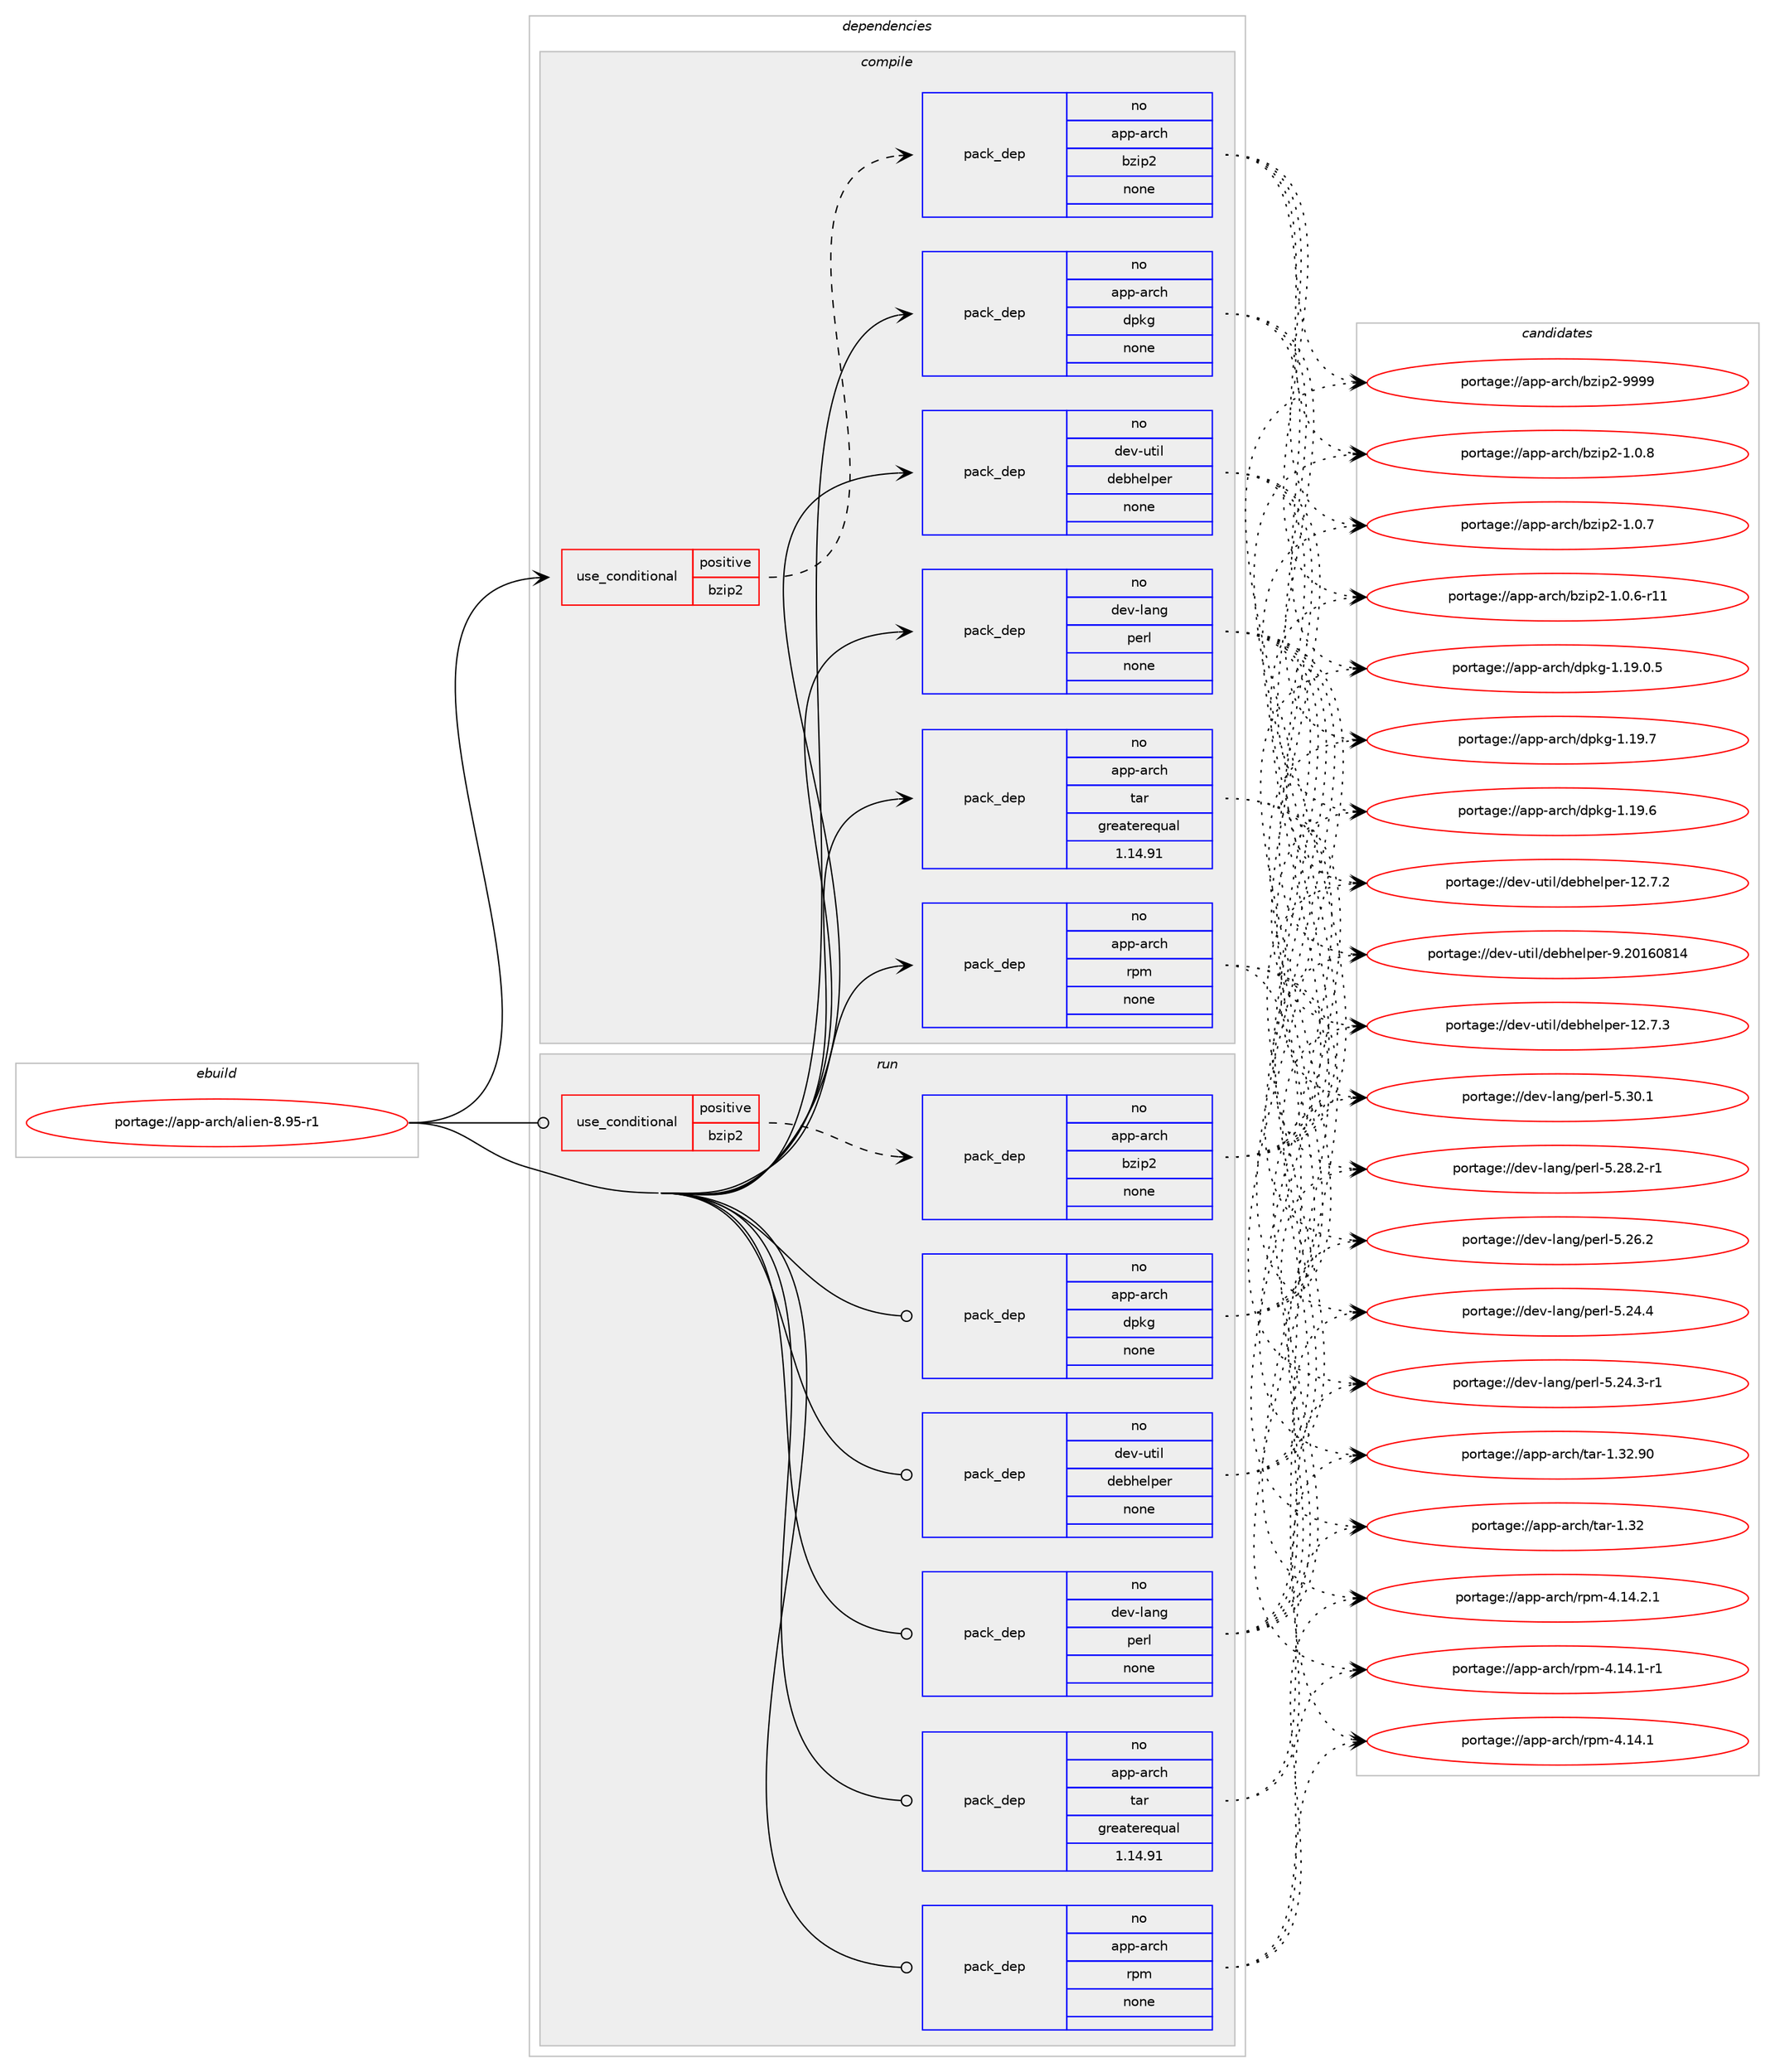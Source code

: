 digraph prolog {

# *************
# Graph options
# *************

newrank=true;
concentrate=true;
compound=true;
graph [rankdir=LR,fontname=Helvetica,fontsize=10,ranksep=1.5];#, ranksep=2.5, nodesep=0.2];
edge  [arrowhead=vee];
node  [fontname=Helvetica,fontsize=10];

# **********
# The ebuild
# **********

subgraph cluster_leftcol {
color=gray;
label=<<i>ebuild</i>>;
id [label="portage://app-arch/alien-8.95-r1", color=red, width=4, href="../app-arch/alien-8.95-r1.svg"];
}

# ****************
# The dependencies
# ****************

subgraph cluster_midcol {
color=gray;
label=<<i>dependencies</i>>;
subgraph cluster_compile {
fillcolor="#eeeeee";
style=filled;
label=<<i>compile</i>>;
subgraph cond153417 {
dependency649825 [label=<<TABLE BORDER="0" CELLBORDER="1" CELLSPACING="0" CELLPADDING="4"><TR><TD ROWSPAN="3" CELLPADDING="10">use_conditional</TD></TR><TR><TD>positive</TD></TR><TR><TD>bzip2</TD></TR></TABLE>>, shape=none, color=red];
subgraph pack487758 {
dependency649826 [label=<<TABLE BORDER="0" CELLBORDER="1" CELLSPACING="0" CELLPADDING="4" WIDTH="220"><TR><TD ROWSPAN="6" CELLPADDING="30">pack_dep</TD></TR><TR><TD WIDTH="110">no</TD></TR><TR><TD>app-arch</TD></TR><TR><TD>bzip2</TD></TR><TR><TD>none</TD></TR><TR><TD></TD></TR></TABLE>>, shape=none, color=blue];
}
dependency649825:e -> dependency649826:w [weight=20,style="dashed",arrowhead="vee"];
}
id:e -> dependency649825:w [weight=20,style="solid",arrowhead="vee"];
subgraph pack487759 {
dependency649827 [label=<<TABLE BORDER="0" CELLBORDER="1" CELLSPACING="0" CELLPADDING="4" WIDTH="220"><TR><TD ROWSPAN="6" CELLPADDING="30">pack_dep</TD></TR><TR><TD WIDTH="110">no</TD></TR><TR><TD>app-arch</TD></TR><TR><TD>dpkg</TD></TR><TR><TD>none</TD></TR><TR><TD></TD></TR></TABLE>>, shape=none, color=blue];
}
id:e -> dependency649827:w [weight=20,style="solid",arrowhead="vee"];
subgraph pack487760 {
dependency649828 [label=<<TABLE BORDER="0" CELLBORDER="1" CELLSPACING="0" CELLPADDING="4" WIDTH="220"><TR><TD ROWSPAN="6" CELLPADDING="30">pack_dep</TD></TR><TR><TD WIDTH="110">no</TD></TR><TR><TD>app-arch</TD></TR><TR><TD>rpm</TD></TR><TR><TD>none</TD></TR><TR><TD></TD></TR></TABLE>>, shape=none, color=blue];
}
id:e -> dependency649828:w [weight=20,style="solid",arrowhead="vee"];
subgraph pack487761 {
dependency649829 [label=<<TABLE BORDER="0" CELLBORDER="1" CELLSPACING="0" CELLPADDING="4" WIDTH="220"><TR><TD ROWSPAN="6" CELLPADDING="30">pack_dep</TD></TR><TR><TD WIDTH="110">no</TD></TR><TR><TD>app-arch</TD></TR><TR><TD>tar</TD></TR><TR><TD>greaterequal</TD></TR><TR><TD>1.14.91</TD></TR></TABLE>>, shape=none, color=blue];
}
id:e -> dependency649829:w [weight=20,style="solid",arrowhead="vee"];
subgraph pack487762 {
dependency649830 [label=<<TABLE BORDER="0" CELLBORDER="1" CELLSPACING="0" CELLPADDING="4" WIDTH="220"><TR><TD ROWSPAN="6" CELLPADDING="30">pack_dep</TD></TR><TR><TD WIDTH="110">no</TD></TR><TR><TD>dev-lang</TD></TR><TR><TD>perl</TD></TR><TR><TD>none</TD></TR><TR><TD></TD></TR></TABLE>>, shape=none, color=blue];
}
id:e -> dependency649830:w [weight=20,style="solid",arrowhead="vee"];
subgraph pack487763 {
dependency649831 [label=<<TABLE BORDER="0" CELLBORDER="1" CELLSPACING="0" CELLPADDING="4" WIDTH="220"><TR><TD ROWSPAN="6" CELLPADDING="30">pack_dep</TD></TR><TR><TD WIDTH="110">no</TD></TR><TR><TD>dev-util</TD></TR><TR><TD>debhelper</TD></TR><TR><TD>none</TD></TR><TR><TD></TD></TR></TABLE>>, shape=none, color=blue];
}
id:e -> dependency649831:w [weight=20,style="solid",arrowhead="vee"];
}
subgraph cluster_compileandrun {
fillcolor="#eeeeee";
style=filled;
label=<<i>compile and run</i>>;
}
subgraph cluster_run {
fillcolor="#eeeeee";
style=filled;
label=<<i>run</i>>;
subgraph cond153418 {
dependency649832 [label=<<TABLE BORDER="0" CELLBORDER="1" CELLSPACING="0" CELLPADDING="4"><TR><TD ROWSPAN="3" CELLPADDING="10">use_conditional</TD></TR><TR><TD>positive</TD></TR><TR><TD>bzip2</TD></TR></TABLE>>, shape=none, color=red];
subgraph pack487764 {
dependency649833 [label=<<TABLE BORDER="0" CELLBORDER="1" CELLSPACING="0" CELLPADDING="4" WIDTH="220"><TR><TD ROWSPAN="6" CELLPADDING="30">pack_dep</TD></TR><TR><TD WIDTH="110">no</TD></TR><TR><TD>app-arch</TD></TR><TR><TD>bzip2</TD></TR><TR><TD>none</TD></TR><TR><TD></TD></TR></TABLE>>, shape=none, color=blue];
}
dependency649832:e -> dependency649833:w [weight=20,style="dashed",arrowhead="vee"];
}
id:e -> dependency649832:w [weight=20,style="solid",arrowhead="odot"];
subgraph pack487765 {
dependency649834 [label=<<TABLE BORDER="0" CELLBORDER="1" CELLSPACING="0" CELLPADDING="4" WIDTH="220"><TR><TD ROWSPAN="6" CELLPADDING="30">pack_dep</TD></TR><TR><TD WIDTH="110">no</TD></TR><TR><TD>app-arch</TD></TR><TR><TD>dpkg</TD></TR><TR><TD>none</TD></TR><TR><TD></TD></TR></TABLE>>, shape=none, color=blue];
}
id:e -> dependency649834:w [weight=20,style="solid",arrowhead="odot"];
subgraph pack487766 {
dependency649835 [label=<<TABLE BORDER="0" CELLBORDER="1" CELLSPACING="0" CELLPADDING="4" WIDTH="220"><TR><TD ROWSPAN="6" CELLPADDING="30">pack_dep</TD></TR><TR><TD WIDTH="110">no</TD></TR><TR><TD>app-arch</TD></TR><TR><TD>rpm</TD></TR><TR><TD>none</TD></TR><TR><TD></TD></TR></TABLE>>, shape=none, color=blue];
}
id:e -> dependency649835:w [weight=20,style="solid",arrowhead="odot"];
subgraph pack487767 {
dependency649836 [label=<<TABLE BORDER="0" CELLBORDER="1" CELLSPACING="0" CELLPADDING="4" WIDTH="220"><TR><TD ROWSPAN="6" CELLPADDING="30">pack_dep</TD></TR><TR><TD WIDTH="110">no</TD></TR><TR><TD>app-arch</TD></TR><TR><TD>tar</TD></TR><TR><TD>greaterequal</TD></TR><TR><TD>1.14.91</TD></TR></TABLE>>, shape=none, color=blue];
}
id:e -> dependency649836:w [weight=20,style="solid",arrowhead="odot"];
subgraph pack487768 {
dependency649837 [label=<<TABLE BORDER="0" CELLBORDER="1" CELLSPACING="0" CELLPADDING="4" WIDTH="220"><TR><TD ROWSPAN="6" CELLPADDING="30">pack_dep</TD></TR><TR><TD WIDTH="110">no</TD></TR><TR><TD>dev-lang</TD></TR><TR><TD>perl</TD></TR><TR><TD>none</TD></TR><TR><TD></TD></TR></TABLE>>, shape=none, color=blue];
}
id:e -> dependency649837:w [weight=20,style="solid",arrowhead="odot"];
subgraph pack487769 {
dependency649838 [label=<<TABLE BORDER="0" CELLBORDER="1" CELLSPACING="0" CELLPADDING="4" WIDTH="220"><TR><TD ROWSPAN="6" CELLPADDING="30">pack_dep</TD></TR><TR><TD WIDTH="110">no</TD></TR><TR><TD>dev-util</TD></TR><TR><TD>debhelper</TD></TR><TR><TD>none</TD></TR><TR><TD></TD></TR></TABLE>>, shape=none, color=blue];
}
id:e -> dependency649838:w [weight=20,style="solid",arrowhead="odot"];
}
}

# **************
# The candidates
# **************

subgraph cluster_choices {
rank=same;
color=gray;
label=<<i>candidates</i>>;

subgraph choice487758 {
color=black;
nodesep=1;
choice971121124597114991044798122105112504557575757 [label="portage://app-arch/bzip2-9999", color=red, width=4,href="../app-arch/bzip2-9999.svg"];
choice97112112459711499104479812210511250454946484656 [label="portage://app-arch/bzip2-1.0.8", color=red, width=4,href="../app-arch/bzip2-1.0.8.svg"];
choice97112112459711499104479812210511250454946484655 [label="portage://app-arch/bzip2-1.0.7", color=red, width=4,href="../app-arch/bzip2-1.0.7.svg"];
choice97112112459711499104479812210511250454946484654451144949 [label="portage://app-arch/bzip2-1.0.6-r11", color=red, width=4,href="../app-arch/bzip2-1.0.6-r11.svg"];
dependency649826:e -> choice971121124597114991044798122105112504557575757:w [style=dotted,weight="100"];
dependency649826:e -> choice97112112459711499104479812210511250454946484656:w [style=dotted,weight="100"];
dependency649826:e -> choice97112112459711499104479812210511250454946484655:w [style=dotted,weight="100"];
dependency649826:e -> choice97112112459711499104479812210511250454946484654451144949:w [style=dotted,weight="100"];
}
subgraph choice487759 {
color=black;
nodesep=1;
choice971121124597114991044710011210710345494649574655 [label="portage://app-arch/dpkg-1.19.7", color=red, width=4,href="../app-arch/dpkg-1.19.7.svg"];
choice971121124597114991044710011210710345494649574654 [label="portage://app-arch/dpkg-1.19.6", color=red, width=4,href="../app-arch/dpkg-1.19.6.svg"];
choice9711211245971149910447100112107103454946495746484653 [label="portage://app-arch/dpkg-1.19.0.5", color=red, width=4,href="../app-arch/dpkg-1.19.0.5.svg"];
dependency649827:e -> choice971121124597114991044710011210710345494649574655:w [style=dotted,weight="100"];
dependency649827:e -> choice971121124597114991044710011210710345494649574654:w [style=dotted,weight="100"];
dependency649827:e -> choice9711211245971149910447100112107103454946495746484653:w [style=dotted,weight="100"];
}
subgraph choice487760 {
color=black;
nodesep=1;
choice9711211245971149910447114112109455246495246504649 [label="portage://app-arch/rpm-4.14.2.1", color=red, width=4,href="../app-arch/rpm-4.14.2.1.svg"];
choice9711211245971149910447114112109455246495246494511449 [label="portage://app-arch/rpm-4.14.1-r1", color=red, width=4,href="../app-arch/rpm-4.14.1-r1.svg"];
choice971121124597114991044711411210945524649524649 [label="portage://app-arch/rpm-4.14.1", color=red, width=4,href="../app-arch/rpm-4.14.1.svg"];
dependency649828:e -> choice9711211245971149910447114112109455246495246504649:w [style=dotted,weight="100"];
dependency649828:e -> choice9711211245971149910447114112109455246495246494511449:w [style=dotted,weight="100"];
dependency649828:e -> choice971121124597114991044711411210945524649524649:w [style=dotted,weight="100"];
}
subgraph choice487761 {
color=black;
nodesep=1;
choice9711211245971149910447116971144549465150465748 [label="portage://app-arch/tar-1.32.90", color=red, width=4,href="../app-arch/tar-1.32.90.svg"];
choice9711211245971149910447116971144549465150 [label="portage://app-arch/tar-1.32", color=red, width=4,href="../app-arch/tar-1.32.svg"];
dependency649829:e -> choice9711211245971149910447116971144549465150465748:w [style=dotted,weight="100"];
dependency649829:e -> choice9711211245971149910447116971144549465150:w [style=dotted,weight="100"];
}
subgraph choice487762 {
color=black;
nodesep=1;
choice10010111845108971101034711210111410845534651484649 [label="portage://dev-lang/perl-5.30.1", color=red, width=4,href="../dev-lang/perl-5.30.1.svg"];
choice100101118451089711010347112101114108455346505646504511449 [label="portage://dev-lang/perl-5.28.2-r1", color=red, width=4,href="../dev-lang/perl-5.28.2-r1.svg"];
choice10010111845108971101034711210111410845534650544650 [label="portage://dev-lang/perl-5.26.2", color=red, width=4,href="../dev-lang/perl-5.26.2.svg"];
choice10010111845108971101034711210111410845534650524652 [label="portage://dev-lang/perl-5.24.4", color=red, width=4,href="../dev-lang/perl-5.24.4.svg"];
choice100101118451089711010347112101114108455346505246514511449 [label="portage://dev-lang/perl-5.24.3-r1", color=red, width=4,href="../dev-lang/perl-5.24.3-r1.svg"];
dependency649830:e -> choice10010111845108971101034711210111410845534651484649:w [style=dotted,weight="100"];
dependency649830:e -> choice100101118451089711010347112101114108455346505646504511449:w [style=dotted,weight="100"];
dependency649830:e -> choice10010111845108971101034711210111410845534650544650:w [style=dotted,weight="100"];
dependency649830:e -> choice10010111845108971101034711210111410845534650524652:w [style=dotted,weight="100"];
dependency649830:e -> choice100101118451089711010347112101114108455346505246514511449:w [style=dotted,weight="100"];
}
subgraph choice487763 {
color=black;
nodesep=1;
choice1001011184511711610510847100101981041011081121011144557465048495448564952 [label="portage://dev-util/debhelper-9.20160814", color=red, width=4,href="../dev-util/debhelper-9.20160814.svg"];
choice10010111845117116105108471001019810410110811210111445495046554651 [label="portage://dev-util/debhelper-12.7.3", color=red, width=4,href="../dev-util/debhelper-12.7.3.svg"];
choice10010111845117116105108471001019810410110811210111445495046554650 [label="portage://dev-util/debhelper-12.7.2", color=red, width=4,href="../dev-util/debhelper-12.7.2.svg"];
dependency649831:e -> choice1001011184511711610510847100101981041011081121011144557465048495448564952:w [style=dotted,weight="100"];
dependency649831:e -> choice10010111845117116105108471001019810410110811210111445495046554651:w [style=dotted,weight="100"];
dependency649831:e -> choice10010111845117116105108471001019810410110811210111445495046554650:w [style=dotted,weight="100"];
}
subgraph choice487764 {
color=black;
nodesep=1;
choice971121124597114991044798122105112504557575757 [label="portage://app-arch/bzip2-9999", color=red, width=4,href="../app-arch/bzip2-9999.svg"];
choice97112112459711499104479812210511250454946484656 [label="portage://app-arch/bzip2-1.0.8", color=red, width=4,href="../app-arch/bzip2-1.0.8.svg"];
choice97112112459711499104479812210511250454946484655 [label="portage://app-arch/bzip2-1.0.7", color=red, width=4,href="../app-arch/bzip2-1.0.7.svg"];
choice97112112459711499104479812210511250454946484654451144949 [label="portage://app-arch/bzip2-1.0.6-r11", color=red, width=4,href="../app-arch/bzip2-1.0.6-r11.svg"];
dependency649833:e -> choice971121124597114991044798122105112504557575757:w [style=dotted,weight="100"];
dependency649833:e -> choice97112112459711499104479812210511250454946484656:w [style=dotted,weight="100"];
dependency649833:e -> choice97112112459711499104479812210511250454946484655:w [style=dotted,weight="100"];
dependency649833:e -> choice97112112459711499104479812210511250454946484654451144949:w [style=dotted,weight="100"];
}
subgraph choice487765 {
color=black;
nodesep=1;
choice971121124597114991044710011210710345494649574655 [label="portage://app-arch/dpkg-1.19.7", color=red, width=4,href="../app-arch/dpkg-1.19.7.svg"];
choice971121124597114991044710011210710345494649574654 [label="portage://app-arch/dpkg-1.19.6", color=red, width=4,href="../app-arch/dpkg-1.19.6.svg"];
choice9711211245971149910447100112107103454946495746484653 [label="portage://app-arch/dpkg-1.19.0.5", color=red, width=4,href="../app-arch/dpkg-1.19.0.5.svg"];
dependency649834:e -> choice971121124597114991044710011210710345494649574655:w [style=dotted,weight="100"];
dependency649834:e -> choice971121124597114991044710011210710345494649574654:w [style=dotted,weight="100"];
dependency649834:e -> choice9711211245971149910447100112107103454946495746484653:w [style=dotted,weight="100"];
}
subgraph choice487766 {
color=black;
nodesep=1;
choice9711211245971149910447114112109455246495246504649 [label="portage://app-arch/rpm-4.14.2.1", color=red, width=4,href="../app-arch/rpm-4.14.2.1.svg"];
choice9711211245971149910447114112109455246495246494511449 [label="portage://app-arch/rpm-4.14.1-r1", color=red, width=4,href="../app-arch/rpm-4.14.1-r1.svg"];
choice971121124597114991044711411210945524649524649 [label="portage://app-arch/rpm-4.14.1", color=red, width=4,href="../app-arch/rpm-4.14.1.svg"];
dependency649835:e -> choice9711211245971149910447114112109455246495246504649:w [style=dotted,weight="100"];
dependency649835:e -> choice9711211245971149910447114112109455246495246494511449:w [style=dotted,weight="100"];
dependency649835:e -> choice971121124597114991044711411210945524649524649:w [style=dotted,weight="100"];
}
subgraph choice487767 {
color=black;
nodesep=1;
choice9711211245971149910447116971144549465150465748 [label="portage://app-arch/tar-1.32.90", color=red, width=4,href="../app-arch/tar-1.32.90.svg"];
choice9711211245971149910447116971144549465150 [label="portage://app-arch/tar-1.32", color=red, width=4,href="../app-arch/tar-1.32.svg"];
dependency649836:e -> choice9711211245971149910447116971144549465150465748:w [style=dotted,weight="100"];
dependency649836:e -> choice9711211245971149910447116971144549465150:w [style=dotted,weight="100"];
}
subgraph choice487768 {
color=black;
nodesep=1;
choice10010111845108971101034711210111410845534651484649 [label="portage://dev-lang/perl-5.30.1", color=red, width=4,href="../dev-lang/perl-5.30.1.svg"];
choice100101118451089711010347112101114108455346505646504511449 [label="portage://dev-lang/perl-5.28.2-r1", color=red, width=4,href="../dev-lang/perl-5.28.2-r1.svg"];
choice10010111845108971101034711210111410845534650544650 [label="portage://dev-lang/perl-5.26.2", color=red, width=4,href="../dev-lang/perl-5.26.2.svg"];
choice10010111845108971101034711210111410845534650524652 [label="portage://dev-lang/perl-5.24.4", color=red, width=4,href="../dev-lang/perl-5.24.4.svg"];
choice100101118451089711010347112101114108455346505246514511449 [label="portage://dev-lang/perl-5.24.3-r1", color=red, width=4,href="../dev-lang/perl-5.24.3-r1.svg"];
dependency649837:e -> choice10010111845108971101034711210111410845534651484649:w [style=dotted,weight="100"];
dependency649837:e -> choice100101118451089711010347112101114108455346505646504511449:w [style=dotted,weight="100"];
dependency649837:e -> choice10010111845108971101034711210111410845534650544650:w [style=dotted,weight="100"];
dependency649837:e -> choice10010111845108971101034711210111410845534650524652:w [style=dotted,weight="100"];
dependency649837:e -> choice100101118451089711010347112101114108455346505246514511449:w [style=dotted,weight="100"];
}
subgraph choice487769 {
color=black;
nodesep=1;
choice1001011184511711610510847100101981041011081121011144557465048495448564952 [label="portage://dev-util/debhelper-9.20160814", color=red, width=4,href="../dev-util/debhelper-9.20160814.svg"];
choice10010111845117116105108471001019810410110811210111445495046554651 [label="portage://dev-util/debhelper-12.7.3", color=red, width=4,href="../dev-util/debhelper-12.7.3.svg"];
choice10010111845117116105108471001019810410110811210111445495046554650 [label="portage://dev-util/debhelper-12.7.2", color=red, width=4,href="../dev-util/debhelper-12.7.2.svg"];
dependency649838:e -> choice1001011184511711610510847100101981041011081121011144557465048495448564952:w [style=dotted,weight="100"];
dependency649838:e -> choice10010111845117116105108471001019810410110811210111445495046554651:w [style=dotted,weight="100"];
dependency649838:e -> choice10010111845117116105108471001019810410110811210111445495046554650:w [style=dotted,weight="100"];
}
}

}
